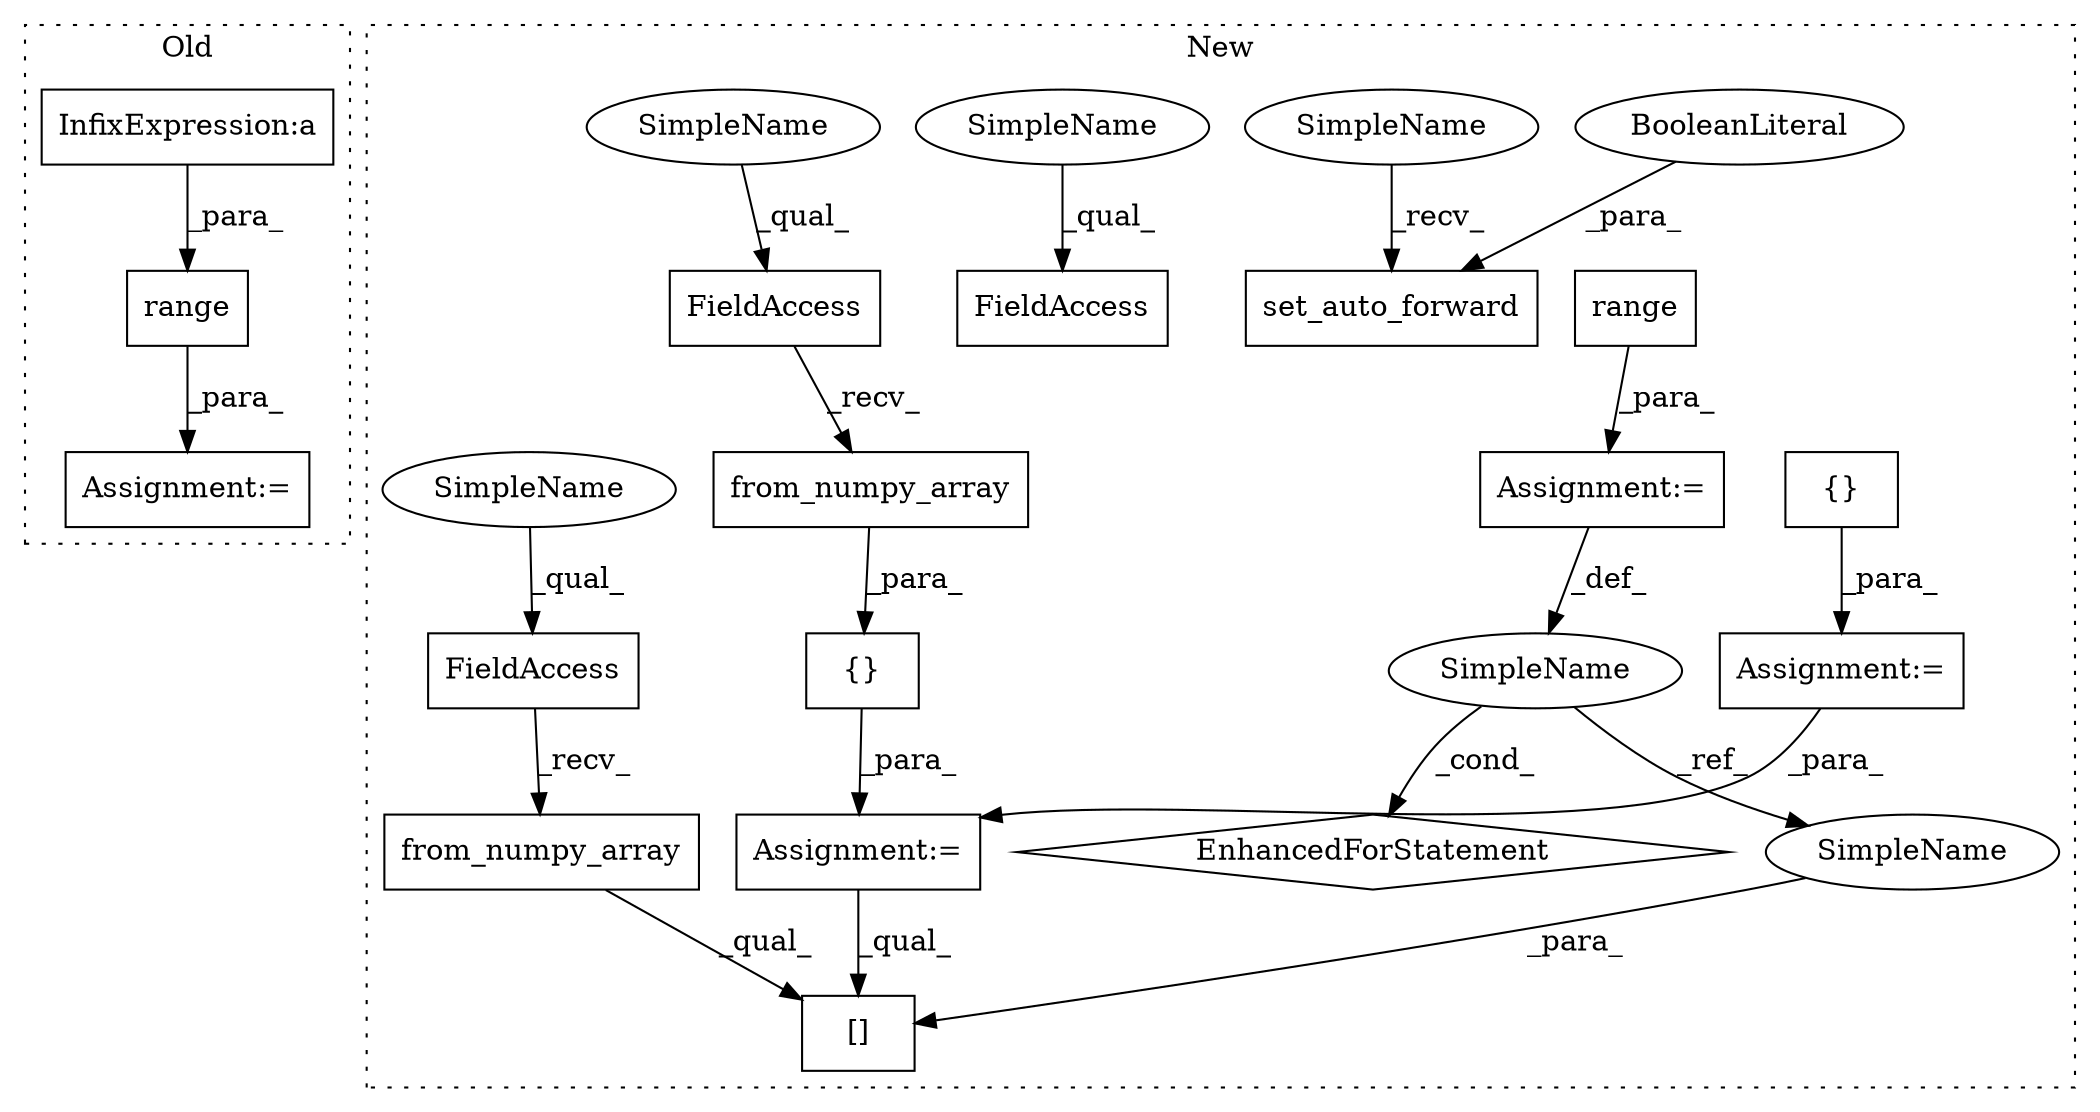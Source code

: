 digraph G {
subgraph cluster0 {
1 [label="range" a="32" s="5573,5606" l="6,1" shape="box"];
3 [label="InfixExpression:a" a="27" s="5589" l="3" shape="box"];
16 [label="Assignment:=" a="7" s="5566" l="50" shape="box"];
label = "Old";
style="dotted";
}
subgraph cluster1 {
2 [label="from_numpy_array" a="32" s="5692,5710" l="17,1" shape="box"];
4 [label="[]" a="2" s="6406,6413" l="6,1" shape="box"];
5 [label="{}" a="4" s="5577,5613" l="1,1" shape="box"];
6 [label="SimpleName" a="42" s="6313" l="1" shape="ellipse"];
7 [label="EnhancedForStatement" a="70" s="6256,6334" l="53,2" shape="diamond"];
8 [label="FieldAccess" a="22" s="5677" l="14" shape="box"];
9 [label="FieldAccess" a="22" s="5578" l="14" shape="box"];
10 [label="set_auto_forward" a="32" s="5820,5841" l="17,1" shape="box"];
11 [label="{}" a="4" s="5510,5545" l="1,1" shape="box"];
12 [label="FieldAccess" a="22" s="5511" l="14" shape="box"];
13 [label="range" a="32" s="6317,6333" l="6,1" shape="box"];
14 [label="BooleanLiteral" a="9" s="5837" l="4" shape="ellipse"];
15 [label="Assignment:=" a="7" s="5500" l="1" shape="box"];
17 [label="Assignment:=" a="7" s="5566" l="2" shape="box"];
18 [label="Assignment:=" a="7" s="6256,6334" l="53,2" shape="box"];
19 [label="from_numpy_array" a="32" s="5593,5612" l="17,1" shape="box"];
20 [label="SimpleName" a="42" s="6412" l="1" shape="ellipse"];
21 [label="SimpleName" a="42" s="5813" l="6" shape="ellipse"];
22 [label="SimpleName" a="42" s="5677" l="6" shape="ellipse"];
23 [label="SimpleName" a="42" s="5511" l="6" shape="ellipse"];
24 [label="SimpleName" a="42" s="5578" l="6" shape="ellipse"];
label = "New";
style="dotted";
}
1 -> 16 [label="_para_"];
2 -> 4 [label="_qual_"];
3 -> 1 [label="_para_"];
5 -> 17 [label="_para_"];
6 -> 20 [label="_ref_"];
6 -> 7 [label="_cond_"];
8 -> 2 [label="_recv_"];
9 -> 19 [label="_recv_"];
11 -> 15 [label="_para_"];
13 -> 18 [label="_para_"];
14 -> 10 [label="_para_"];
15 -> 17 [label="_para_"];
17 -> 4 [label="_qual_"];
18 -> 6 [label="_def_"];
19 -> 5 [label="_para_"];
20 -> 4 [label="_para_"];
21 -> 10 [label="_recv_"];
22 -> 8 [label="_qual_"];
23 -> 12 [label="_qual_"];
24 -> 9 [label="_qual_"];
}